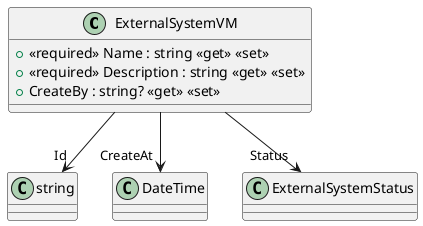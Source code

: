 @startuml
class ExternalSystemVM {
    + <<required>> Name : string <<get>> <<set>>
    + <<required>> Description : string <<get>> <<set>>
    + CreateBy : string? <<get>> <<set>>
}
ExternalSystemVM --> "Id" string
ExternalSystemVM --> "CreateAt" DateTime
ExternalSystemVM --> "Status" ExternalSystemStatus
@enduml
